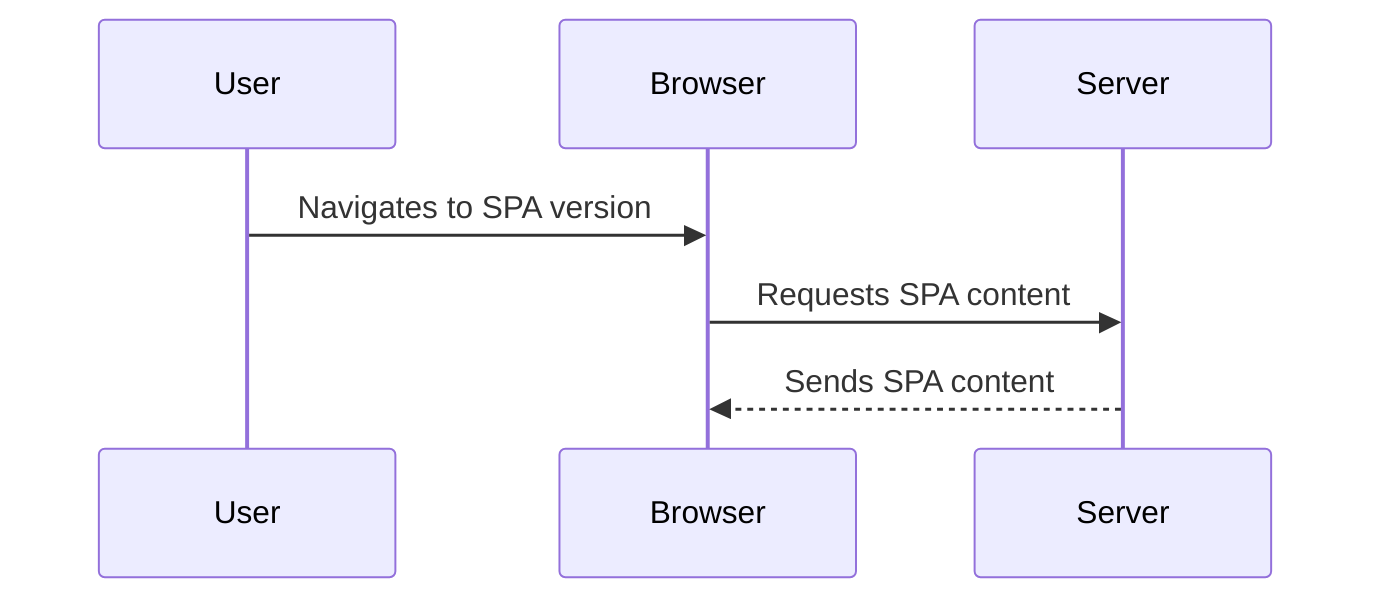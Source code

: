 sequenceDiagram
    participant User
    participant Browser
    participant Server

    User->>Browser: Navigates to SPA version
    Browser->>Server: Requests SPA content
    Server-->>Browser: Sends SPA content